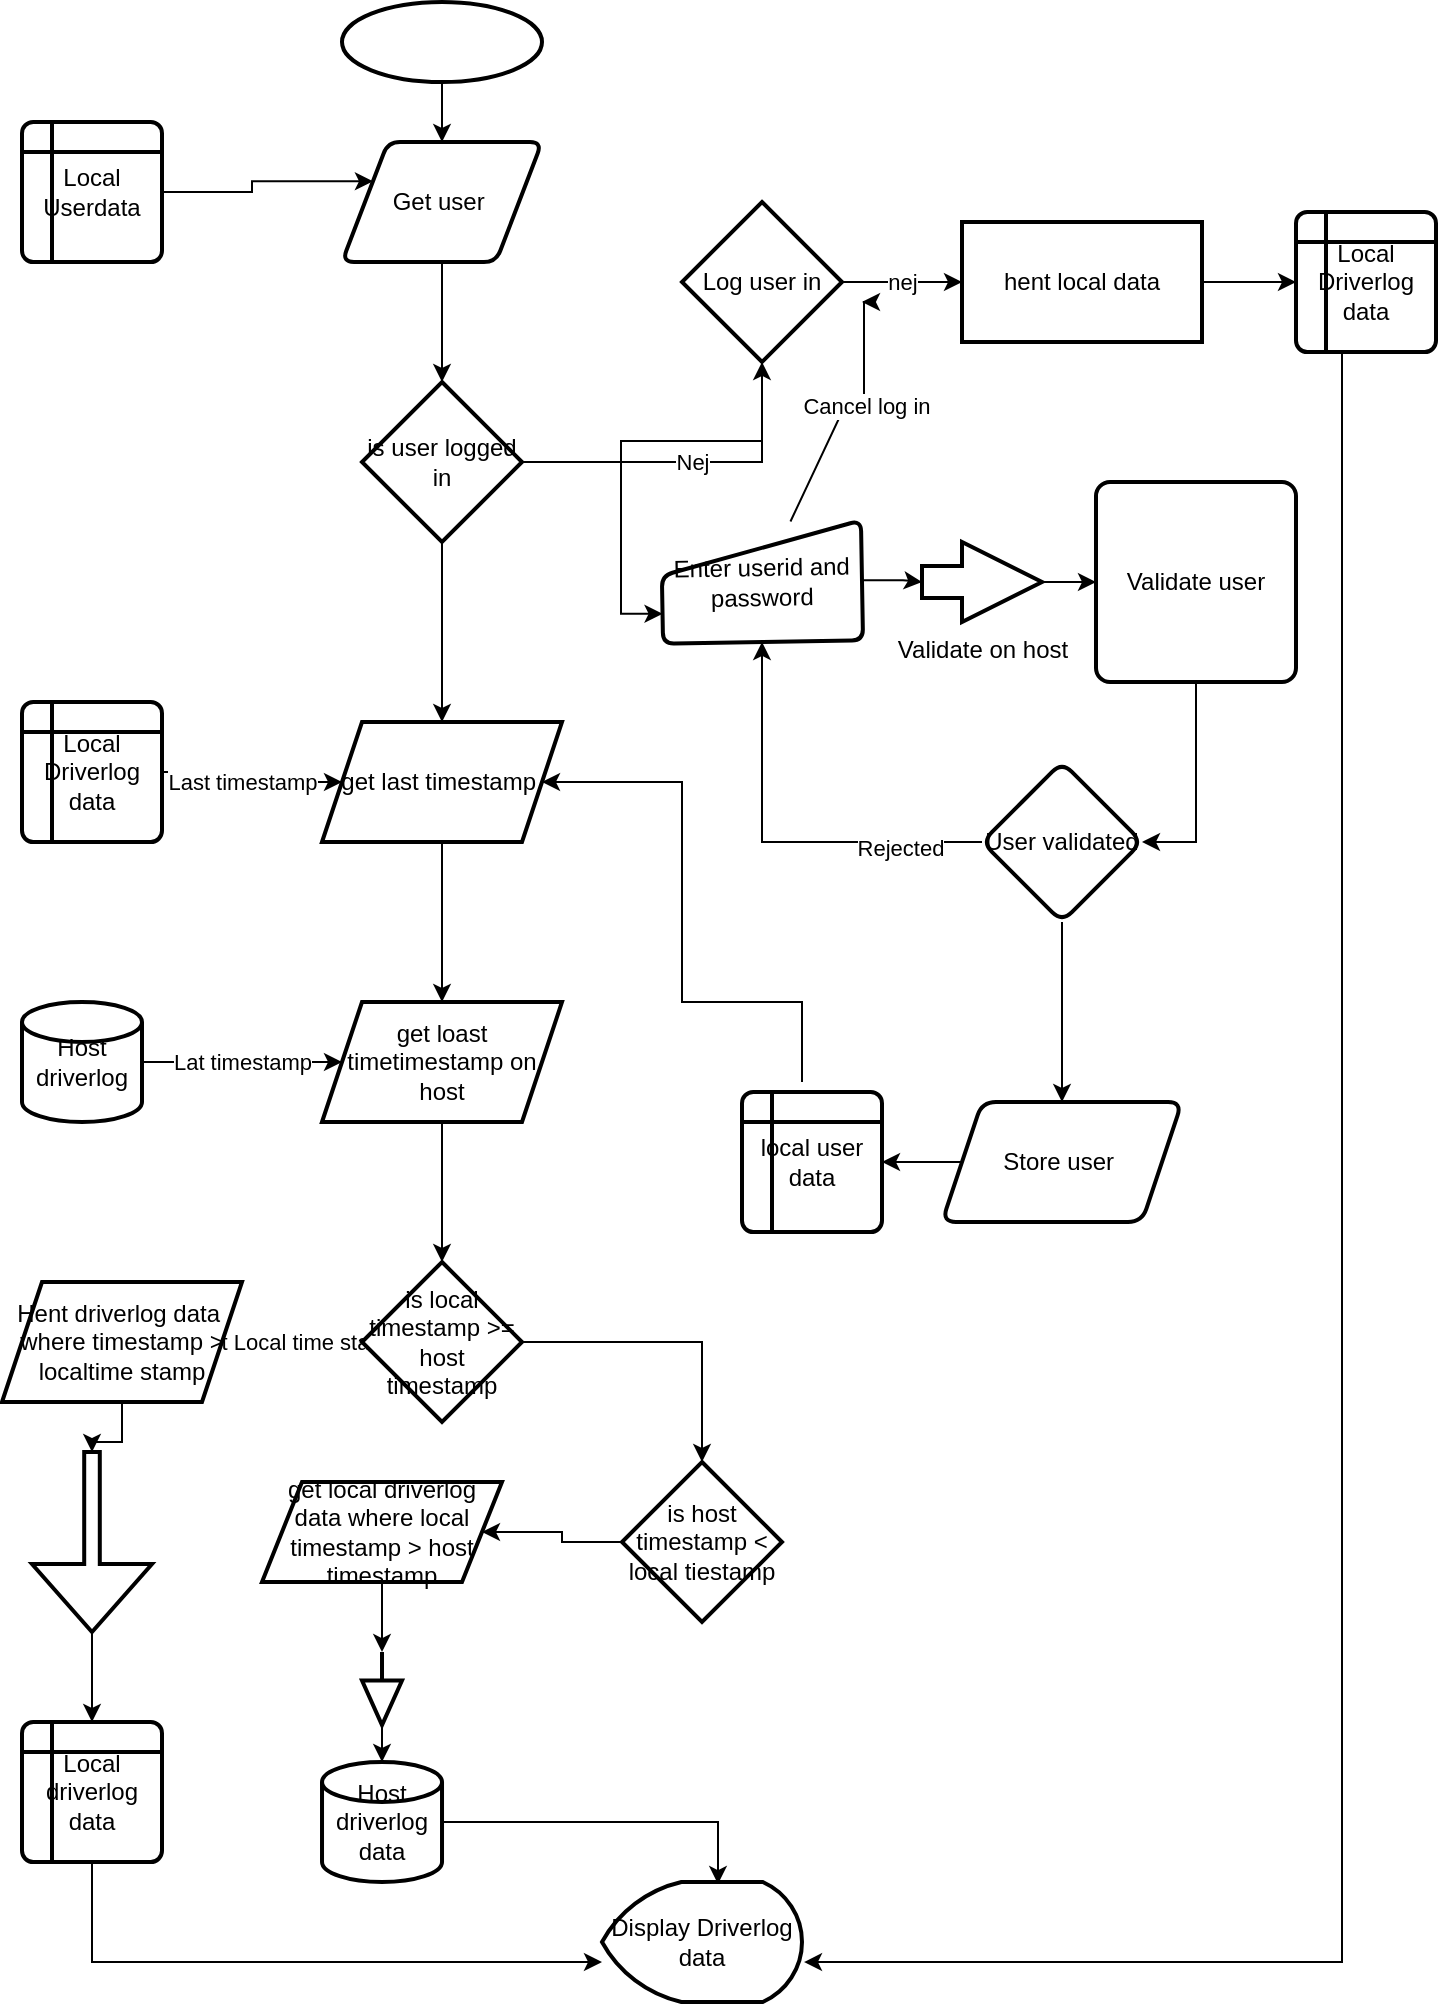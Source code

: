 <mxfile version="21.6.1" type="device">
  <diagram name="Side-1" id="c_VwynwjkidQODpz4t4Q">
    <mxGraphModel dx="954" dy="727" grid="1" gridSize="10" guides="1" tooltips="1" connect="1" arrows="1" fold="1" page="1" pageScale="1" pageWidth="827" pageHeight="1169" math="0" shadow="0">
      <root>
        <mxCell id="0" />
        <mxCell id="1" parent="0" />
        <mxCell id="BoxMZLM-CGL9lSDzdwQZ-5" value="" style="edgeStyle=orthogonalEdgeStyle;rounded=0;orthogonalLoop=1;jettySize=auto;html=1;" edge="1" parent="1" source="BoxMZLM-CGL9lSDzdwQZ-39" target="BoxMZLM-CGL9lSDzdwQZ-4">
          <mxGeometry relative="1" as="geometry" />
        </mxCell>
        <mxCell id="BoxMZLM-CGL9lSDzdwQZ-1" value="" style="strokeWidth=2;html=1;shape=mxgraph.flowchart.start_1;whiteSpace=wrap;" vertex="1" parent="1">
          <mxGeometry x="280" y="20" width="100" height="40" as="geometry" />
        </mxCell>
        <mxCell id="BoxMZLM-CGL9lSDzdwQZ-7" value="Nej" style="edgeStyle=orthogonalEdgeStyle;rounded=0;orthogonalLoop=1;jettySize=auto;html=1;" edge="1" parent="1" source="BoxMZLM-CGL9lSDzdwQZ-4" target="BoxMZLM-CGL9lSDzdwQZ-6">
          <mxGeometry relative="1" as="geometry" />
        </mxCell>
        <mxCell id="BoxMZLM-CGL9lSDzdwQZ-34" value="" style="edgeStyle=orthogonalEdgeStyle;rounded=0;orthogonalLoop=1;jettySize=auto;html=1;" edge="1" parent="1" source="BoxMZLM-CGL9lSDzdwQZ-4" target="BoxMZLM-CGL9lSDzdwQZ-33">
          <mxGeometry relative="1" as="geometry" />
        </mxCell>
        <mxCell id="BoxMZLM-CGL9lSDzdwQZ-4" value="is user logged in" style="rhombus;whiteSpace=wrap;html=1;strokeWidth=2;" vertex="1" parent="1">
          <mxGeometry x="290" y="210" width="80" height="80" as="geometry" />
        </mxCell>
        <mxCell id="BoxMZLM-CGL9lSDzdwQZ-9" value="nej" style="edgeStyle=orthogonalEdgeStyle;rounded=0;orthogonalLoop=1;jettySize=auto;html=1;" edge="1" parent="1" source="BoxMZLM-CGL9lSDzdwQZ-6" target="BoxMZLM-CGL9lSDzdwQZ-8">
          <mxGeometry relative="1" as="geometry" />
        </mxCell>
        <mxCell id="BoxMZLM-CGL9lSDzdwQZ-20" style="edgeStyle=orthogonalEdgeStyle;rounded=0;orthogonalLoop=1;jettySize=auto;html=1;entryX=0;entryY=0.75;entryDx=0;entryDy=0;" edge="1" parent="1" source="BoxMZLM-CGL9lSDzdwQZ-6" target="BoxMZLM-CGL9lSDzdwQZ-21">
          <mxGeometry relative="1" as="geometry">
            <mxPoint x="490" y="250" as="targetPoint" />
          </mxGeometry>
        </mxCell>
        <mxCell id="BoxMZLM-CGL9lSDzdwQZ-6" value="Log user in" style="rhombus;whiteSpace=wrap;html=1;strokeWidth=2;" vertex="1" parent="1">
          <mxGeometry x="450" y="120" width="80" height="80" as="geometry" />
        </mxCell>
        <mxCell id="BoxMZLM-CGL9lSDzdwQZ-18" style="edgeStyle=orthogonalEdgeStyle;rounded=0;orthogonalLoop=1;jettySize=auto;html=1;entryX=0;entryY=0.5;entryDx=0;entryDy=0;" edge="1" parent="1" source="BoxMZLM-CGL9lSDzdwQZ-8" target="BoxMZLM-CGL9lSDzdwQZ-17">
          <mxGeometry relative="1" as="geometry" />
        </mxCell>
        <mxCell id="BoxMZLM-CGL9lSDzdwQZ-8" value="hent local data" style="whiteSpace=wrap;html=1;strokeWidth=2;" vertex="1" parent="1">
          <mxGeometry x="590" y="130" width="120" height="60" as="geometry" />
        </mxCell>
        <mxCell id="BoxMZLM-CGL9lSDzdwQZ-75" style="edgeStyle=orthogonalEdgeStyle;rounded=0;orthogonalLoop=1;jettySize=auto;html=1;entryX=1.01;entryY=0.667;entryDx=0;entryDy=0;entryPerimeter=0;" edge="1" parent="1" source="BoxMZLM-CGL9lSDzdwQZ-17" target="BoxMZLM-CGL9lSDzdwQZ-72">
          <mxGeometry relative="1" as="geometry">
            <Array as="points">
              <mxPoint x="780" y="1000" />
            </Array>
          </mxGeometry>
        </mxCell>
        <mxCell id="BoxMZLM-CGL9lSDzdwQZ-17" value="Local Driverlog data" style="shape=internalStorage;whiteSpace=wrap;html=1;dx=15;dy=15;rounded=1;arcSize=8;strokeWidth=2;" vertex="1" parent="1">
          <mxGeometry x="757" y="125" width="70" height="70" as="geometry" />
        </mxCell>
        <mxCell id="BoxMZLM-CGL9lSDzdwQZ-23" style="edgeStyle=orthogonalEdgeStyle;rounded=0;orthogonalLoop=1;jettySize=auto;html=1;exitX=1;exitY=0.5;exitDx=0;exitDy=0;" edge="1" parent="1" source="BoxMZLM-CGL9lSDzdwQZ-21" target="BoxMZLM-CGL9lSDzdwQZ-22">
          <mxGeometry relative="1" as="geometry" />
        </mxCell>
        <mxCell id="BoxMZLM-CGL9lSDzdwQZ-31" style="edgeStyle=orthogonalEdgeStyle;rounded=0;orthogonalLoop=1;jettySize=auto;html=1;" edge="1" parent="1" source="BoxMZLM-CGL9lSDzdwQZ-21">
          <mxGeometry relative="1" as="geometry">
            <mxPoint x="540" y="170" as="targetPoint" />
            <Array as="points">
              <mxPoint x="530" y="225" />
              <mxPoint x="541" y="225" />
            </Array>
          </mxGeometry>
        </mxCell>
        <mxCell id="BoxMZLM-CGL9lSDzdwQZ-32" value="Cancel log in" style="edgeLabel;html=1;align=center;verticalAlign=middle;resizable=0;points=[];" vertex="1" connectable="0" parent="BoxMZLM-CGL9lSDzdwQZ-31">
          <mxGeometry x="0.17" y="-1" relative="1" as="geometry">
            <mxPoint as="offset" />
          </mxGeometry>
        </mxCell>
        <mxCell id="BoxMZLM-CGL9lSDzdwQZ-21" value="Enter userid and password" style="html=1;strokeWidth=2;shape=manualInput;whiteSpace=wrap;rounded=1;size=26;arcSize=11;rotation=-1;" vertex="1" parent="1">
          <mxGeometry x="440" y="280" width="100" height="60" as="geometry" />
        </mxCell>
        <mxCell id="BoxMZLM-CGL9lSDzdwQZ-25" style="edgeStyle=orthogonalEdgeStyle;rounded=0;orthogonalLoop=1;jettySize=auto;html=1;exitX=1;exitY=0.5;exitDx=0;exitDy=0;exitPerimeter=0;" edge="1" parent="1" source="BoxMZLM-CGL9lSDzdwQZ-22" target="BoxMZLM-CGL9lSDzdwQZ-24">
          <mxGeometry relative="1" as="geometry" />
        </mxCell>
        <mxCell id="BoxMZLM-CGL9lSDzdwQZ-22" value="Validate on host&lt;br&gt;" style="verticalLabelPosition=bottom;verticalAlign=top;html=1;strokeWidth=2;shape=mxgraph.arrows2.arrow;dy=0.6;dx=40;notch=0;" vertex="1" parent="1">
          <mxGeometry x="570" y="290" width="60" height="40" as="geometry" />
        </mxCell>
        <mxCell id="BoxMZLM-CGL9lSDzdwQZ-27" value="" style="edgeStyle=orthogonalEdgeStyle;rounded=0;orthogonalLoop=1;jettySize=auto;html=1;entryX=1;entryY=0.5;entryDx=0;entryDy=0;" edge="1" parent="1" source="BoxMZLM-CGL9lSDzdwQZ-24" target="BoxMZLM-CGL9lSDzdwQZ-26">
          <mxGeometry relative="1" as="geometry" />
        </mxCell>
        <mxCell id="BoxMZLM-CGL9lSDzdwQZ-24" value="Validate user" style="rounded=1;whiteSpace=wrap;html=1;absoluteArcSize=1;arcSize=14;strokeWidth=2;" vertex="1" parent="1">
          <mxGeometry x="657" y="260" width="100" height="100" as="geometry" />
        </mxCell>
        <mxCell id="BoxMZLM-CGL9lSDzdwQZ-28" style="edgeStyle=orthogonalEdgeStyle;rounded=0;orthogonalLoop=1;jettySize=auto;html=1;" edge="1" parent="1" source="BoxMZLM-CGL9lSDzdwQZ-26" target="BoxMZLM-CGL9lSDzdwQZ-21">
          <mxGeometry relative="1" as="geometry" />
        </mxCell>
        <mxCell id="BoxMZLM-CGL9lSDzdwQZ-29" value="Rejected" style="edgeLabel;html=1;align=center;verticalAlign=middle;resizable=0;points=[];" vertex="1" connectable="0" parent="BoxMZLM-CGL9lSDzdwQZ-28">
          <mxGeometry x="-0.609" y="3" relative="1" as="geometry">
            <mxPoint as="offset" />
          </mxGeometry>
        </mxCell>
        <mxCell id="BoxMZLM-CGL9lSDzdwQZ-36" value="" style="edgeStyle=orthogonalEdgeStyle;rounded=0;orthogonalLoop=1;jettySize=auto;html=1;" edge="1" parent="1" source="BoxMZLM-CGL9lSDzdwQZ-26" target="BoxMZLM-CGL9lSDzdwQZ-35">
          <mxGeometry relative="1" as="geometry" />
        </mxCell>
        <mxCell id="BoxMZLM-CGL9lSDzdwQZ-26" value="User validated" style="rhombus;whiteSpace=wrap;html=1;rounded=1;arcSize=14;strokeWidth=2;" vertex="1" parent="1">
          <mxGeometry x="600" y="400" width="80" height="80" as="geometry" />
        </mxCell>
        <mxCell id="BoxMZLM-CGL9lSDzdwQZ-48" value="" style="edgeStyle=orthogonalEdgeStyle;rounded=0;orthogonalLoop=1;jettySize=auto;html=1;" edge="1" parent="1" source="BoxMZLM-CGL9lSDzdwQZ-33" target="BoxMZLM-CGL9lSDzdwQZ-47">
          <mxGeometry relative="1" as="geometry" />
        </mxCell>
        <mxCell id="BoxMZLM-CGL9lSDzdwQZ-33" value="get last timestamp&amp;nbsp;" style="shape=parallelogram;perimeter=parallelogramPerimeter;whiteSpace=wrap;html=1;fixedSize=1;strokeWidth=2;" vertex="1" parent="1">
          <mxGeometry x="270" y="380" width="120" height="60" as="geometry" />
        </mxCell>
        <mxCell id="BoxMZLM-CGL9lSDzdwQZ-38" style="edgeStyle=orthogonalEdgeStyle;rounded=0;orthogonalLoop=1;jettySize=auto;html=1;exitX=0;exitY=0.5;exitDx=0;exitDy=0;entryX=1;entryY=0.5;entryDx=0;entryDy=0;" edge="1" parent="1" source="BoxMZLM-CGL9lSDzdwQZ-35" target="BoxMZLM-CGL9lSDzdwQZ-37">
          <mxGeometry relative="1" as="geometry" />
        </mxCell>
        <mxCell id="BoxMZLM-CGL9lSDzdwQZ-35" value="Store user&amp;nbsp;" style="shape=parallelogram;perimeter=parallelogramPerimeter;whiteSpace=wrap;html=1;fixedSize=1;rounded=1;arcSize=14;strokeWidth=2;" vertex="1" parent="1">
          <mxGeometry x="580" y="570" width="120" height="60" as="geometry" />
        </mxCell>
        <mxCell id="BoxMZLM-CGL9lSDzdwQZ-53" style="edgeStyle=orthogonalEdgeStyle;rounded=0;orthogonalLoop=1;jettySize=auto;html=1;entryX=1;entryY=0.5;entryDx=0;entryDy=0;" edge="1" parent="1" target="BoxMZLM-CGL9lSDzdwQZ-33">
          <mxGeometry relative="1" as="geometry">
            <mxPoint x="510" y="560" as="sourcePoint" />
            <Array as="points">
              <mxPoint x="510" y="520" />
              <mxPoint x="450" y="520" />
              <mxPoint x="450" y="410" />
            </Array>
          </mxGeometry>
        </mxCell>
        <mxCell id="BoxMZLM-CGL9lSDzdwQZ-37" value="local user data" style="shape=internalStorage;whiteSpace=wrap;html=1;dx=15;dy=15;rounded=1;arcSize=8;strokeWidth=2;" vertex="1" parent="1">
          <mxGeometry x="480" y="565" width="70" height="70" as="geometry" />
        </mxCell>
        <mxCell id="BoxMZLM-CGL9lSDzdwQZ-41" style="edgeStyle=orthogonalEdgeStyle;rounded=0;orthogonalLoop=1;jettySize=auto;html=1;entryX=0;entryY=0.25;entryDx=0;entryDy=0;" edge="1" parent="1" source="BoxMZLM-CGL9lSDzdwQZ-40" target="BoxMZLM-CGL9lSDzdwQZ-39">
          <mxGeometry relative="1" as="geometry" />
        </mxCell>
        <mxCell id="BoxMZLM-CGL9lSDzdwQZ-40" value="Local Userdata" style="shape=internalStorage;whiteSpace=wrap;html=1;dx=15;dy=15;rounded=1;arcSize=8;strokeWidth=2;" vertex="1" parent="1">
          <mxGeometry x="120" y="80" width="70" height="70" as="geometry" />
        </mxCell>
        <mxCell id="BoxMZLM-CGL9lSDzdwQZ-42" value="" style="edgeStyle=orthogonalEdgeStyle;rounded=0;orthogonalLoop=1;jettySize=auto;html=1;" edge="1" parent="1" source="BoxMZLM-CGL9lSDzdwQZ-1" target="BoxMZLM-CGL9lSDzdwQZ-39">
          <mxGeometry relative="1" as="geometry">
            <mxPoint x="330" y="60" as="sourcePoint" />
            <mxPoint x="330" y="210" as="targetPoint" />
          </mxGeometry>
        </mxCell>
        <mxCell id="BoxMZLM-CGL9lSDzdwQZ-39" value="Get user&amp;nbsp;" style="shape=parallelogram;html=1;strokeWidth=2;perimeter=parallelogramPerimeter;whiteSpace=wrap;rounded=1;arcSize=12;size=0.23;" vertex="1" parent="1">
          <mxGeometry x="280" y="90" width="100" height="60" as="geometry" />
        </mxCell>
        <mxCell id="BoxMZLM-CGL9lSDzdwQZ-46" style="edgeStyle=orthogonalEdgeStyle;rounded=0;orthogonalLoop=1;jettySize=auto;html=1;entryX=0;entryY=0.5;entryDx=0;entryDy=0;" edge="1" parent="1" source="BoxMZLM-CGL9lSDzdwQZ-45" target="BoxMZLM-CGL9lSDzdwQZ-33">
          <mxGeometry relative="1" as="geometry" />
        </mxCell>
        <mxCell id="BoxMZLM-CGL9lSDzdwQZ-50" value="Last timestamp" style="edgeLabel;html=1;align=center;verticalAlign=middle;resizable=0;points=[];" vertex="1" connectable="0" parent="BoxMZLM-CGL9lSDzdwQZ-46">
          <mxGeometry x="-0.053" relative="1" as="geometry">
            <mxPoint as="offset" />
          </mxGeometry>
        </mxCell>
        <mxCell id="BoxMZLM-CGL9lSDzdwQZ-45" value="Local Driverlog data&lt;br&gt;" style="shape=internalStorage;whiteSpace=wrap;html=1;dx=15;dy=15;rounded=1;arcSize=8;strokeWidth=2;" vertex="1" parent="1">
          <mxGeometry x="120" y="370" width="70" height="70" as="geometry" />
        </mxCell>
        <mxCell id="BoxMZLM-CGL9lSDzdwQZ-55" value="" style="edgeStyle=orthogonalEdgeStyle;rounded=0;orthogonalLoop=1;jettySize=auto;html=1;" edge="1" parent="1" source="BoxMZLM-CGL9lSDzdwQZ-47" target="BoxMZLM-CGL9lSDzdwQZ-54">
          <mxGeometry relative="1" as="geometry" />
        </mxCell>
        <mxCell id="BoxMZLM-CGL9lSDzdwQZ-47" value="get loast timetimestamp on host" style="shape=parallelogram;perimeter=parallelogramPerimeter;whiteSpace=wrap;html=1;fixedSize=1;strokeWidth=2;" vertex="1" parent="1">
          <mxGeometry x="270" y="520" width="120" height="60" as="geometry" />
        </mxCell>
        <mxCell id="BoxMZLM-CGL9lSDzdwQZ-51" value="Lat timestamp" style="edgeStyle=orthogonalEdgeStyle;rounded=0;orthogonalLoop=1;jettySize=auto;html=1;" edge="1" parent="1" source="BoxMZLM-CGL9lSDzdwQZ-49" target="BoxMZLM-CGL9lSDzdwQZ-47">
          <mxGeometry relative="1" as="geometry" />
        </mxCell>
        <mxCell id="BoxMZLM-CGL9lSDzdwQZ-49" value="Host driverlog" style="strokeWidth=2;html=1;shape=mxgraph.flowchart.database;whiteSpace=wrap;" vertex="1" parent="1">
          <mxGeometry x="120" y="520" width="60" height="60" as="geometry" />
        </mxCell>
        <mxCell id="BoxMZLM-CGL9lSDzdwQZ-57" value="Last Local time stamp" style="edgeStyle=orthogonalEdgeStyle;rounded=0;orthogonalLoop=1;jettySize=auto;html=1;" edge="1" parent="1" source="BoxMZLM-CGL9lSDzdwQZ-54" target="BoxMZLM-CGL9lSDzdwQZ-56">
          <mxGeometry relative="1" as="geometry" />
        </mxCell>
        <mxCell id="BoxMZLM-CGL9lSDzdwQZ-63" value="" style="edgeStyle=orthogonalEdgeStyle;rounded=0;orthogonalLoop=1;jettySize=auto;html=1;" edge="1" parent="1" source="BoxMZLM-CGL9lSDzdwQZ-54" target="BoxMZLM-CGL9lSDzdwQZ-62">
          <mxGeometry relative="1" as="geometry" />
        </mxCell>
        <mxCell id="BoxMZLM-CGL9lSDzdwQZ-54" value="is local timestamp &amp;gt;= host timestamp" style="rhombus;whiteSpace=wrap;html=1;strokeWidth=2;" vertex="1" parent="1">
          <mxGeometry x="290" y="650" width="80" height="80" as="geometry" />
        </mxCell>
        <mxCell id="BoxMZLM-CGL9lSDzdwQZ-59" style="edgeStyle=orthogonalEdgeStyle;rounded=0;orthogonalLoop=1;jettySize=auto;html=1;" edge="1" parent="1" source="BoxMZLM-CGL9lSDzdwQZ-56" target="BoxMZLM-CGL9lSDzdwQZ-58">
          <mxGeometry relative="1" as="geometry" />
        </mxCell>
        <mxCell id="BoxMZLM-CGL9lSDzdwQZ-56" value="Hent driverlog data&amp;nbsp; where timestamp &amp;gt; localtime stamp" style="shape=parallelogram;perimeter=parallelogramPerimeter;whiteSpace=wrap;html=1;fixedSize=1;strokeWidth=2;" vertex="1" parent="1">
          <mxGeometry x="110" y="660" width="120" height="60" as="geometry" />
        </mxCell>
        <mxCell id="BoxMZLM-CGL9lSDzdwQZ-61" style="edgeStyle=orthogonalEdgeStyle;rounded=0;orthogonalLoop=1;jettySize=auto;html=1;exitX=1;exitY=0.5;exitDx=0;exitDy=0;exitPerimeter=0;entryX=0.5;entryY=0;entryDx=0;entryDy=0;" edge="1" parent="1" source="BoxMZLM-CGL9lSDzdwQZ-58" target="BoxMZLM-CGL9lSDzdwQZ-60">
          <mxGeometry relative="1" as="geometry" />
        </mxCell>
        <mxCell id="BoxMZLM-CGL9lSDzdwQZ-58" value="" style="verticalLabelPosition=bottom;verticalAlign=top;html=1;strokeWidth=2;shape=mxgraph.arrows2.arrow;dy=0.87;dx=34;notch=0;rotation=90;" vertex="1" parent="1">
          <mxGeometry x="110" y="760" width="90" height="60" as="geometry" />
        </mxCell>
        <mxCell id="BoxMZLM-CGL9lSDzdwQZ-73" style="edgeStyle=orthogonalEdgeStyle;rounded=0;orthogonalLoop=1;jettySize=auto;html=1;entryX=0;entryY=0.667;entryDx=0;entryDy=0;entryPerimeter=0;exitX=0.5;exitY=1;exitDx=0;exitDy=0;" edge="1" parent="1" source="BoxMZLM-CGL9lSDzdwQZ-60" target="BoxMZLM-CGL9lSDzdwQZ-72">
          <mxGeometry relative="1" as="geometry" />
        </mxCell>
        <mxCell id="BoxMZLM-CGL9lSDzdwQZ-60" value="Local driverlog data" style="shape=internalStorage;whiteSpace=wrap;html=1;dx=15;dy=15;rounded=1;arcSize=8;strokeWidth=2;" vertex="1" parent="1">
          <mxGeometry x="120" y="880" width="70" height="70" as="geometry" />
        </mxCell>
        <mxCell id="BoxMZLM-CGL9lSDzdwQZ-67" value="" style="edgeStyle=orthogonalEdgeStyle;rounded=0;orthogonalLoop=1;jettySize=auto;html=1;" edge="1" parent="1" source="BoxMZLM-CGL9lSDzdwQZ-62" target="BoxMZLM-CGL9lSDzdwQZ-66">
          <mxGeometry relative="1" as="geometry" />
        </mxCell>
        <mxCell id="BoxMZLM-CGL9lSDzdwQZ-62" value="is host timestamp &amp;lt; local tiestamp&lt;br&gt;" style="rhombus;whiteSpace=wrap;html=1;strokeWidth=2;" vertex="1" parent="1">
          <mxGeometry x="420" y="750" width="80" height="80" as="geometry" />
        </mxCell>
        <mxCell id="BoxMZLM-CGL9lSDzdwQZ-69" style="edgeStyle=orthogonalEdgeStyle;rounded=0;orthogonalLoop=1;jettySize=auto;html=1;entryX=0;entryY=0.5;entryDx=0;entryDy=0;entryPerimeter=0;" edge="1" parent="1" source="BoxMZLM-CGL9lSDzdwQZ-66" target="BoxMZLM-CGL9lSDzdwQZ-68">
          <mxGeometry relative="1" as="geometry" />
        </mxCell>
        <mxCell id="BoxMZLM-CGL9lSDzdwQZ-66" value="get local driverlog data where local timestamp &amp;gt; host timestamp" style="shape=parallelogram;perimeter=parallelogramPerimeter;whiteSpace=wrap;html=1;fixedSize=1;strokeWidth=2;" vertex="1" parent="1">
          <mxGeometry x="240" y="760" width="120" height="50" as="geometry" />
        </mxCell>
        <mxCell id="BoxMZLM-CGL9lSDzdwQZ-71" style="edgeStyle=orthogonalEdgeStyle;rounded=0;orthogonalLoop=1;jettySize=auto;html=1;" edge="1" parent="1" source="BoxMZLM-CGL9lSDzdwQZ-68" target="BoxMZLM-CGL9lSDzdwQZ-70">
          <mxGeometry relative="1" as="geometry" />
        </mxCell>
        <mxCell id="BoxMZLM-CGL9lSDzdwQZ-68" value="" style="verticalLabelPosition=bottom;verticalAlign=top;html=1;strokeWidth=2;shape=mxgraph.arrows2.arrow;dy=1;dx=22.26;notch=5;rotation=90;" vertex="1" parent="1">
          <mxGeometry x="281.73" y="853.29" width="36.55" height="20" as="geometry" />
        </mxCell>
        <mxCell id="BoxMZLM-CGL9lSDzdwQZ-74" style="edgeStyle=orthogonalEdgeStyle;rounded=0;orthogonalLoop=1;jettySize=auto;html=1;entryX=0.58;entryY=0.017;entryDx=0;entryDy=0;entryPerimeter=0;" edge="1" parent="1" source="BoxMZLM-CGL9lSDzdwQZ-70" target="BoxMZLM-CGL9lSDzdwQZ-72">
          <mxGeometry relative="1" as="geometry" />
        </mxCell>
        <mxCell id="BoxMZLM-CGL9lSDzdwQZ-70" value="Host driverlog data" style="strokeWidth=2;html=1;shape=mxgraph.flowchart.database;whiteSpace=wrap;" vertex="1" parent="1">
          <mxGeometry x="270.01" y="900" width="60" height="60" as="geometry" />
        </mxCell>
        <mxCell id="BoxMZLM-CGL9lSDzdwQZ-72" value="Display Driverlog data" style="strokeWidth=2;html=1;shape=mxgraph.flowchart.display;whiteSpace=wrap;" vertex="1" parent="1">
          <mxGeometry x="410" y="960" width="100" height="60" as="geometry" />
        </mxCell>
      </root>
    </mxGraphModel>
  </diagram>
</mxfile>
